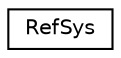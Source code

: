 digraph "Graphical Class Hierarchy"
{
  edge [fontname="Helvetica",fontsize="10",labelfontname="Helvetica",labelfontsize="10"];
  node [fontname="Helvetica",fontsize="10",shape=record];
  rankdir="LR";
  Node1 [label="RefSys",height=0.2,width=0.4,color="black", fillcolor="white", style="filled",URL="$classRefSys.html",tooltip="3D point primitive object"];
}
